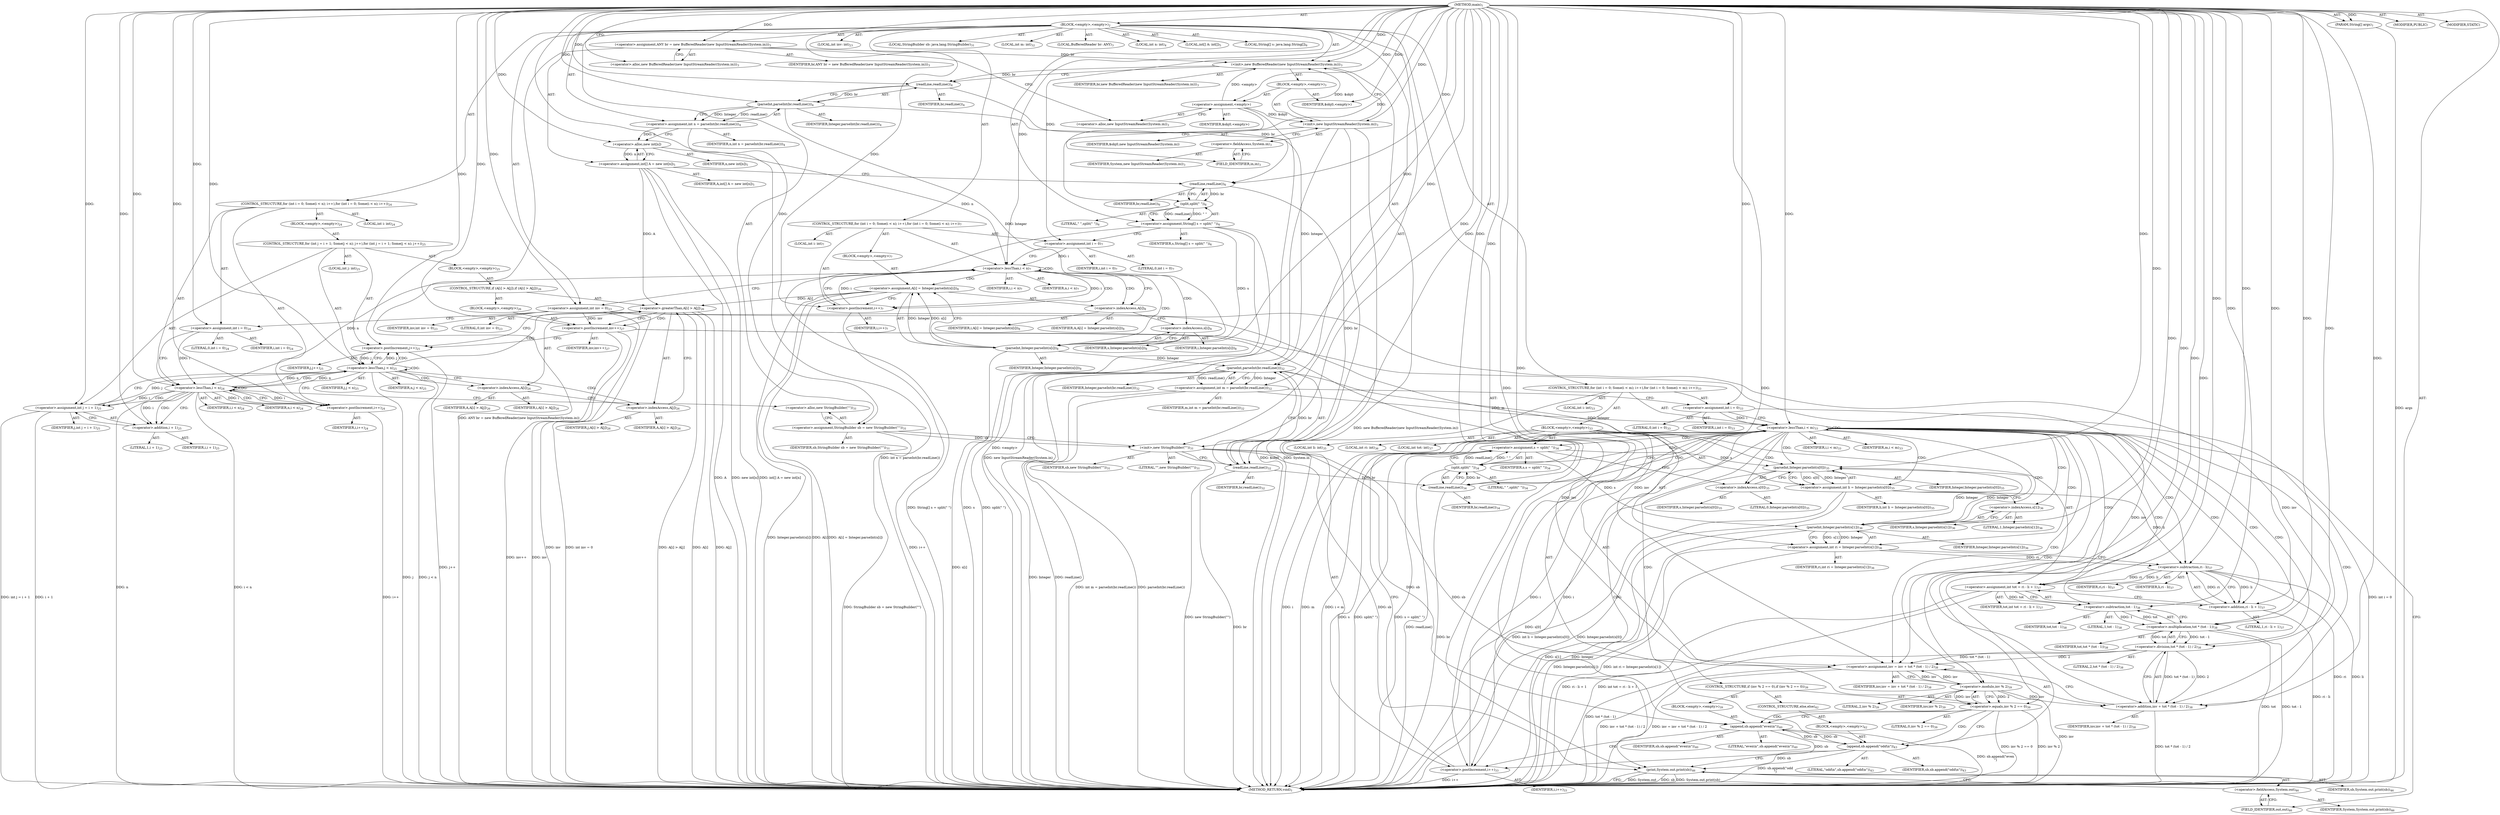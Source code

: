 digraph "main" {  
"21" [label = <(METHOD,main)<SUB>1</SUB>> ]
"22" [label = <(PARAM,String[] args)<SUB>1</SUB>> ]
"23" [label = <(BLOCK,&lt;empty&gt;,&lt;empty&gt;)<SUB>2</SUB>> ]
"4" [label = <(LOCAL,BufferedReader br: ANY)<SUB>3</SUB>> ]
"24" [label = <(&lt;operator&gt;.assignment,ANY br = new BufferedReader(new InputStreamReader(System.in)))<SUB>3</SUB>> ]
"25" [label = <(IDENTIFIER,br,ANY br = new BufferedReader(new InputStreamReader(System.in)))<SUB>3</SUB>> ]
"26" [label = <(&lt;operator&gt;.alloc,new BufferedReader(new InputStreamReader(System.in)))<SUB>3</SUB>> ]
"27" [label = <(&lt;init&gt;,new BufferedReader(new InputStreamReader(System.in)))<SUB>3</SUB>> ]
"3" [label = <(IDENTIFIER,br,new BufferedReader(new InputStreamReader(System.in)))<SUB>3</SUB>> ]
"28" [label = <(BLOCK,&lt;empty&gt;,&lt;empty&gt;)<SUB>3</SUB>> ]
"29" [label = <(&lt;operator&gt;.assignment,&lt;empty&gt;)> ]
"30" [label = <(IDENTIFIER,$obj0,&lt;empty&gt;)> ]
"31" [label = <(&lt;operator&gt;.alloc,new InputStreamReader(System.in))<SUB>3</SUB>> ]
"32" [label = <(&lt;init&gt;,new InputStreamReader(System.in))<SUB>3</SUB>> ]
"33" [label = <(IDENTIFIER,$obj0,new InputStreamReader(System.in))> ]
"34" [label = <(&lt;operator&gt;.fieldAccess,System.in)<SUB>3</SUB>> ]
"35" [label = <(IDENTIFIER,System,new InputStreamReader(System.in))<SUB>3</SUB>> ]
"36" [label = <(FIELD_IDENTIFIER,in,in)<SUB>3</SUB>> ]
"37" [label = <(IDENTIFIER,$obj0,&lt;empty&gt;)> ]
"38" [label = <(LOCAL,int n: int)<SUB>4</SUB>> ]
"39" [label = <(&lt;operator&gt;.assignment,int n = parseInt(br.readLine()))<SUB>4</SUB>> ]
"40" [label = <(IDENTIFIER,n,int n = parseInt(br.readLine()))<SUB>4</SUB>> ]
"41" [label = <(parseInt,parseInt(br.readLine()))<SUB>4</SUB>> ]
"42" [label = <(IDENTIFIER,Integer,parseInt(br.readLine()))<SUB>4</SUB>> ]
"43" [label = <(readLine,readLine())<SUB>4</SUB>> ]
"44" [label = <(IDENTIFIER,br,readLine())<SUB>4</SUB>> ]
"45" [label = <(LOCAL,int[] A: int[])<SUB>5</SUB>> ]
"46" [label = <(&lt;operator&gt;.assignment,int[] A = new int[n])<SUB>5</SUB>> ]
"47" [label = <(IDENTIFIER,A,int[] A = new int[n])<SUB>5</SUB>> ]
"48" [label = <(&lt;operator&gt;.alloc,new int[n])> ]
"49" [label = <(IDENTIFIER,n,new int[n])<SUB>5</SUB>> ]
"50" [label = <(LOCAL,String[] s: java.lang.String[])<SUB>6</SUB>> ]
"51" [label = <(&lt;operator&gt;.assignment,String[] s = split(&quot; &quot;))<SUB>6</SUB>> ]
"52" [label = <(IDENTIFIER,s,String[] s = split(&quot; &quot;))<SUB>6</SUB>> ]
"53" [label = <(split,split(&quot; &quot;))<SUB>6</SUB>> ]
"54" [label = <(readLine,readLine())<SUB>6</SUB>> ]
"55" [label = <(IDENTIFIER,br,readLine())<SUB>6</SUB>> ]
"56" [label = <(LITERAL,&quot; &quot;,split(&quot; &quot;))<SUB>6</SUB>> ]
"57" [label = <(CONTROL_STRUCTURE,for (int i = 0; Some(i &lt; n); i++),for (int i = 0; Some(i &lt; n); i++))<SUB>7</SUB>> ]
"58" [label = <(LOCAL,int i: int)<SUB>7</SUB>> ]
"59" [label = <(&lt;operator&gt;.assignment,int i = 0)<SUB>7</SUB>> ]
"60" [label = <(IDENTIFIER,i,int i = 0)<SUB>7</SUB>> ]
"61" [label = <(LITERAL,0,int i = 0)<SUB>7</SUB>> ]
"62" [label = <(&lt;operator&gt;.lessThan,i &lt; n)<SUB>7</SUB>> ]
"63" [label = <(IDENTIFIER,i,i &lt; n)<SUB>7</SUB>> ]
"64" [label = <(IDENTIFIER,n,i &lt; n)<SUB>7</SUB>> ]
"65" [label = <(&lt;operator&gt;.postIncrement,i++)<SUB>7</SUB>> ]
"66" [label = <(IDENTIFIER,i,i++)<SUB>7</SUB>> ]
"67" [label = <(BLOCK,&lt;empty&gt;,&lt;empty&gt;)<SUB>7</SUB>> ]
"68" [label = <(&lt;operator&gt;.assignment,A[i] = Integer.parseInt(s[i]))<SUB>8</SUB>> ]
"69" [label = <(&lt;operator&gt;.indexAccess,A[i])<SUB>8</SUB>> ]
"70" [label = <(IDENTIFIER,A,A[i] = Integer.parseInt(s[i]))<SUB>8</SUB>> ]
"71" [label = <(IDENTIFIER,i,A[i] = Integer.parseInt(s[i]))<SUB>8</SUB>> ]
"72" [label = <(parseInt,Integer.parseInt(s[i]))<SUB>8</SUB>> ]
"73" [label = <(IDENTIFIER,Integer,Integer.parseInt(s[i]))<SUB>8</SUB>> ]
"74" [label = <(&lt;operator&gt;.indexAccess,s[i])<SUB>8</SUB>> ]
"75" [label = <(IDENTIFIER,s,Integer.parseInt(s[i]))<SUB>8</SUB>> ]
"76" [label = <(IDENTIFIER,i,Integer.parseInt(s[i]))<SUB>8</SUB>> ]
"77" [label = <(LOCAL,int inv: int)<SUB>23</SUB>> ]
"78" [label = <(&lt;operator&gt;.assignment,int inv = 0)<SUB>23</SUB>> ]
"79" [label = <(IDENTIFIER,inv,int inv = 0)<SUB>23</SUB>> ]
"80" [label = <(LITERAL,0,int inv = 0)<SUB>23</SUB>> ]
"81" [label = <(CONTROL_STRUCTURE,for (int i = 0; Some(i &lt; n); i++),for (int i = 0; Some(i &lt; n); i++))<SUB>24</SUB>> ]
"82" [label = <(LOCAL,int i: int)<SUB>24</SUB>> ]
"83" [label = <(&lt;operator&gt;.assignment,int i = 0)<SUB>24</SUB>> ]
"84" [label = <(IDENTIFIER,i,int i = 0)<SUB>24</SUB>> ]
"85" [label = <(LITERAL,0,int i = 0)<SUB>24</SUB>> ]
"86" [label = <(&lt;operator&gt;.lessThan,i &lt; n)<SUB>24</SUB>> ]
"87" [label = <(IDENTIFIER,i,i &lt; n)<SUB>24</SUB>> ]
"88" [label = <(IDENTIFIER,n,i &lt; n)<SUB>24</SUB>> ]
"89" [label = <(&lt;operator&gt;.postIncrement,i++)<SUB>24</SUB>> ]
"90" [label = <(IDENTIFIER,i,i++)<SUB>24</SUB>> ]
"91" [label = <(BLOCK,&lt;empty&gt;,&lt;empty&gt;)<SUB>24</SUB>> ]
"92" [label = <(CONTROL_STRUCTURE,for (int j = i + 1; Some(j &lt; n); j++),for (int j = i + 1; Some(j &lt; n); j++))<SUB>25</SUB>> ]
"93" [label = <(LOCAL,int j: int)<SUB>25</SUB>> ]
"94" [label = <(&lt;operator&gt;.assignment,int j = i + 1)<SUB>25</SUB>> ]
"95" [label = <(IDENTIFIER,j,int j = i + 1)<SUB>25</SUB>> ]
"96" [label = <(&lt;operator&gt;.addition,i + 1)<SUB>25</SUB>> ]
"97" [label = <(IDENTIFIER,i,i + 1)<SUB>25</SUB>> ]
"98" [label = <(LITERAL,1,i + 1)<SUB>25</SUB>> ]
"99" [label = <(&lt;operator&gt;.lessThan,j &lt; n)<SUB>25</SUB>> ]
"100" [label = <(IDENTIFIER,j,j &lt; n)<SUB>25</SUB>> ]
"101" [label = <(IDENTIFIER,n,j &lt; n)<SUB>25</SUB>> ]
"102" [label = <(&lt;operator&gt;.postIncrement,j++)<SUB>25</SUB>> ]
"103" [label = <(IDENTIFIER,j,j++)<SUB>25</SUB>> ]
"104" [label = <(BLOCK,&lt;empty&gt;,&lt;empty&gt;)<SUB>25</SUB>> ]
"105" [label = <(CONTROL_STRUCTURE,if (A[i] &gt; A[j]),if (A[i] &gt; A[j]))<SUB>26</SUB>> ]
"106" [label = <(&lt;operator&gt;.greaterThan,A[i] &gt; A[j])<SUB>26</SUB>> ]
"107" [label = <(&lt;operator&gt;.indexAccess,A[i])<SUB>26</SUB>> ]
"108" [label = <(IDENTIFIER,A,A[i] &gt; A[j])<SUB>26</SUB>> ]
"109" [label = <(IDENTIFIER,i,A[i] &gt; A[j])<SUB>26</SUB>> ]
"110" [label = <(&lt;operator&gt;.indexAccess,A[j])<SUB>26</SUB>> ]
"111" [label = <(IDENTIFIER,A,A[i] &gt; A[j])<SUB>26</SUB>> ]
"112" [label = <(IDENTIFIER,j,A[i] &gt; A[j])<SUB>26</SUB>> ]
"113" [label = <(BLOCK,&lt;empty&gt;,&lt;empty&gt;)<SUB>26</SUB>> ]
"114" [label = <(&lt;operator&gt;.postIncrement,inv++)<SUB>27</SUB>> ]
"115" [label = <(IDENTIFIER,inv,inv++)<SUB>27</SUB>> ]
"6" [label = <(LOCAL,StringBuilder sb: java.lang.StringBuilder)<SUB>31</SUB>> ]
"116" [label = <(&lt;operator&gt;.assignment,StringBuilder sb = new StringBuilder(&quot;&quot;))<SUB>31</SUB>> ]
"117" [label = <(IDENTIFIER,sb,StringBuilder sb = new StringBuilder(&quot;&quot;))<SUB>31</SUB>> ]
"118" [label = <(&lt;operator&gt;.alloc,new StringBuilder(&quot;&quot;))<SUB>31</SUB>> ]
"119" [label = <(&lt;init&gt;,new StringBuilder(&quot;&quot;))<SUB>31</SUB>> ]
"5" [label = <(IDENTIFIER,sb,new StringBuilder(&quot;&quot;))<SUB>31</SUB>> ]
"120" [label = <(LITERAL,&quot;&quot;,new StringBuilder(&quot;&quot;))<SUB>31</SUB>> ]
"121" [label = <(LOCAL,int m: int)<SUB>32</SUB>> ]
"122" [label = <(&lt;operator&gt;.assignment,int m = parseInt(br.readLine()))<SUB>32</SUB>> ]
"123" [label = <(IDENTIFIER,m,int m = parseInt(br.readLine()))<SUB>32</SUB>> ]
"124" [label = <(parseInt,parseInt(br.readLine()))<SUB>32</SUB>> ]
"125" [label = <(IDENTIFIER,Integer,parseInt(br.readLine()))<SUB>32</SUB>> ]
"126" [label = <(readLine,readLine())<SUB>32</SUB>> ]
"127" [label = <(IDENTIFIER,br,readLine())<SUB>32</SUB>> ]
"128" [label = <(CONTROL_STRUCTURE,for (int i = 0; Some(i &lt; m); i++),for (int i = 0; Some(i &lt; m); i++))<SUB>33</SUB>> ]
"129" [label = <(LOCAL,int i: int)<SUB>33</SUB>> ]
"130" [label = <(&lt;operator&gt;.assignment,int i = 0)<SUB>33</SUB>> ]
"131" [label = <(IDENTIFIER,i,int i = 0)<SUB>33</SUB>> ]
"132" [label = <(LITERAL,0,int i = 0)<SUB>33</SUB>> ]
"133" [label = <(&lt;operator&gt;.lessThan,i &lt; m)<SUB>33</SUB>> ]
"134" [label = <(IDENTIFIER,i,i &lt; m)<SUB>33</SUB>> ]
"135" [label = <(IDENTIFIER,m,i &lt; m)<SUB>33</SUB>> ]
"136" [label = <(&lt;operator&gt;.postIncrement,i++)<SUB>33</SUB>> ]
"137" [label = <(IDENTIFIER,i,i++)<SUB>33</SUB>> ]
"138" [label = <(BLOCK,&lt;empty&gt;,&lt;empty&gt;)<SUB>33</SUB>> ]
"139" [label = <(&lt;operator&gt;.assignment,s = split(&quot; &quot;))<SUB>34</SUB>> ]
"140" [label = <(IDENTIFIER,s,s = split(&quot; &quot;))<SUB>34</SUB>> ]
"141" [label = <(split,split(&quot; &quot;))<SUB>34</SUB>> ]
"142" [label = <(readLine,readLine())<SUB>34</SUB>> ]
"143" [label = <(IDENTIFIER,br,readLine())<SUB>34</SUB>> ]
"144" [label = <(LITERAL,&quot; &quot;,split(&quot; &quot;))<SUB>34</SUB>> ]
"145" [label = <(LOCAL,int li: int)<SUB>35</SUB>> ]
"146" [label = <(&lt;operator&gt;.assignment,int li = Integer.parseInt(s[0]))<SUB>35</SUB>> ]
"147" [label = <(IDENTIFIER,li,int li = Integer.parseInt(s[0]))<SUB>35</SUB>> ]
"148" [label = <(parseInt,Integer.parseInt(s[0]))<SUB>35</SUB>> ]
"149" [label = <(IDENTIFIER,Integer,Integer.parseInt(s[0]))<SUB>35</SUB>> ]
"150" [label = <(&lt;operator&gt;.indexAccess,s[0])<SUB>35</SUB>> ]
"151" [label = <(IDENTIFIER,s,Integer.parseInt(s[0]))<SUB>35</SUB>> ]
"152" [label = <(LITERAL,0,Integer.parseInt(s[0]))<SUB>35</SUB>> ]
"153" [label = <(LOCAL,int ri: int)<SUB>36</SUB>> ]
"154" [label = <(&lt;operator&gt;.assignment,int ri = Integer.parseInt(s[1]))<SUB>36</SUB>> ]
"155" [label = <(IDENTIFIER,ri,int ri = Integer.parseInt(s[1]))<SUB>36</SUB>> ]
"156" [label = <(parseInt,Integer.parseInt(s[1]))<SUB>36</SUB>> ]
"157" [label = <(IDENTIFIER,Integer,Integer.parseInt(s[1]))<SUB>36</SUB>> ]
"158" [label = <(&lt;operator&gt;.indexAccess,s[1])<SUB>36</SUB>> ]
"159" [label = <(IDENTIFIER,s,Integer.parseInt(s[1]))<SUB>36</SUB>> ]
"160" [label = <(LITERAL,1,Integer.parseInt(s[1]))<SUB>36</SUB>> ]
"161" [label = <(LOCAL,int tot: int)<SUB>37</SUB>> ]
"162" [label = <(&lt;operator&gt;.assignment,int tot = ri - li + 1)<SUB>37</SUB>> ]
"163" [label = <(IDENTIFIER,tot,int tot = ri - li + 1)<SUB>37</SUB>> ]
"164" [label = <(&lt;operator&gt;.addition,ri - li + 1)<SUB>37</SUB>> ]
"165" [label = <(&lt;operator&gt;.subtraction,ri - li)<SUB>37</SUB>> ]
"166" [label = <(IDENTIFIER,ri,ri - li)<SUB>37</SUB>> ]
"167" [label = <(IDENTIFIER,li,ri - li)<SUB>37</SUB>> ]
"168" [label = <(LITERAL,1,ri - li + 1)<SUB>37</SUB>> ]
"169" [label = <(&lt;operator&gt;.assignment,inv = inv + tot * (tot - 1) / 2)<SUB>38</SUB>> ]
"170" [label = <(IDENTIFIER,inv,inv = inv + tot * (tot - 1) / 2)<SUB>38</SUB>> ]
"171" [label = <(&lt;operator&gt;.addition,inv + tot * (tot - 1) / 2)<SUB>38</SUB>> ]
"172" [label = <(IDENTIFIER,inv,inv + tot * (tot - 1) / 2)<SUB>38</SUB>> ]
"173" [label = <(&lt;operator&gt;.division,tot * (tot - 1) / 2)<SUB>38</SUB>> ]
"174" [label = <(&lt;operator&gt;.multiplication,tot * (tot - 1))<SUB>38</SUB>> ]
"175" [label = <(IDENTIFIER,tot,tot * (tot - 1))<SUB>38</SUB>> ]
"176" [label = <(&lt;operator&gt;.subtraction,tot - 1)<SUB>38</SUB>> ]
"177" [label = <(IDENTIFIER,tot,tot - 1)<SUB>38</SUB>> ]
"178" [label = <(LITERAL,1,tot - 1)<SUB>38</SUB>> ]
"179" [label = <(LITERAL,2,tot * (tot - 1) / 2)<SUB>38</SUB>> ]
"180" [label = <(CONTROL_STRUCTURE,if (inv % 2 == 0),if (inv % 2 == 0))<SUB>39</SUB>> ]
"181" [label = <(&lt;operator&gt;.equals,inv % 2 == 0)<SUB>39</SUB>> ]
"182" [label = <(&lt;operator&gt;.modulo,inv % 2)<SUB>39</SUB>> ]
"183" [label = <(IDENTIFIER,inv,inv % 2)<SUB>39</SUB>> ]
"184" [label = <(LITERAL,2,inv % 2)<SUB>39</SUB>> ]
"185" [label = <(LITERAL,0,inv % 2 == 0)<SUB>39</SUB>> ]
"186" [label = <(BLOCK,&lt;empty&gt;,&lt;empty&gt;)<SUB>39</SUB>> ]
"187" [label = <(append,sb.append(&quot;even\n&quot;))<SUB>40</SUB>> ]
"188" [label = <(IDENTIFIER,sb,sb.append(&quot;even\n&quot;))<SUB>40</SUB>> ]
"189" [label = <(LITERAL,&quot;even\n&quot;,sb.append(&quot;even\n&quot;))<SUB>40</SUB>> ]
"190" [label = <(CONTROL_STRUCTURE,else,else)<SUB>42</SUB>> ]
"191" [label = <(BLOCK,&lt;empty&gt;,&lt;empty&gt;)<SUB>42</SUB>> ]
"192" [label = <(append,sb.append(&quot;odd\n&quot;))<SUB>43</SUB>> ]
"193" [label = <(IDENTIFIER,sb,sb.append(&quot;odd\n&quot;))<SUB>43</SUB>> ]
"194" [label = <(LITERAL,&quot;odd\n&quot;,sb.append(&quot;odd\n&quot;))<SUB>43</SUB>> ]
"195" [label = <(print,System.out.print(sb))<SUB>46</SUB>> ]
"196" [label = <(&lt;operator&gt;.fieldAccess,System.out)<SUB>46</SUB>> ]
"197" [label = <(IDENTIFIER,System,System.out.print(sb))<SUB>46</SUB>> ]
"198" [label = <(FIELD_IDENTIFIER,out,out)<SUB>46</SUB>> ]
"199" [label = <(IDENTIFIER,sb,System.out.print(sb))<SUB>46</SUB>> ]
"200" [label = <(MODIFIER,PUBLIC)> ]
"201" [label = <(MODIFIER,STATIC)> ]
"202" [label = <(METHOD_RETURN,void)<SUB>1</SUB>> ]
  "21" -> "22"  [ label = "AST: "] 
  "21" -> "23"  [ label = "AST: "] 
  "21" -> "200"  [ label = "AST: "] 
  "21" -> "201"  [ label = "AST: "] 
  "21" -> "202"  [ label = "AST: "] 
  "23" -> "4"  [ label = "AST: "] 
  "23" -> "24"  [ label = "AST: "] 
  "23" -> "27"  [ label = "AST: "] 
  "23" -> "38"  [ label = "AST: "] 
  "23" -> "39"  [ label = "AST: "] 
  "23" -> "45"  [ label = "AST: "] 
  "23" -> "46"  [ label = "AST: "] 
  "23" -> "50"  [ label = "AST: "] 
  "23" -> "51"  [ label = "AST: "] 
  "23" -> "57"  [ label = "AST: "] 
  "23" -> "77"  [ label = "AST: "] 
  "23" -> "78"  [ label = "AST: "] 
  "23" -> "81"  [ label = "AST: "] 
  "23" -> "6"  [ label = "AST: "] 
  "23" -> "116"  [ label = "AST: "] 
  "23" -> "119"  [ label = "AST: "] 
  "23" -> "121"  [ label = "AST: "] 
  "23" -> "122"  [ label = "AST: "] 
  "23" -> "128"  [ label = "AST: "] 
  "23" -> "195"  [ label = "AST: "] 
  "24" -> "25"  [ label = "AST: "] 
  "24" -> "26"  [ label = "AST: "] 
  "27" -> "3"  [ label = "AST: "] 
  "27" -> "28"  [ label = "AST: "] 
  "28" -> "29"  [ label = "AST: "] 
  "28" -> "32"  [ label = "AST: "] 
  "28" -> "37"  [ label = "AST: "] 
  "29" -> "30"  [ label = "AST: "] 
  "29" -> "31"  [ label = "AST: "] 
  "32" -> "33"  [ label = "AST: "] 
  "32" -> "34"  [ label = "AST: "] 
  "34" -> "35"  [ label = "AST: "] 
  "34" -> "36"  [ label = "AST: "] 
  "39" -> "40"  [ label = "AST: "] 
  "39" -> "41"  [ label = "AST: "] 
  "41" -> "42"  [ label = "AST: "] 
  "41" -> "43"  [ label = "AST: "] 
  "43" -> "44"  [ label = "AST: "] 
  "46" -> "47"  [ label = "AST: "] 
  "46" -> "48"  [ label = "AST: "] 
  "48" -> "49"  [ label = "AST: "] 
  "51" -> "52"  [ label = "AST: "] 
  "51" -> "53"  [ label = "AST: "] 
  "53" -> "54"  [ label = "AST: "] 
  "53" -> "56"  [ label = "AST: "] 
  "54" -> "55"  [ label = "AST: "] 
  "57" -> "58"  [ label = "AST: "] 
  "57" -> "59"  [ label = "AST: "] 
  "57" -> "62"  [ label = "AST: "] 
  "57" -> "65"  [ label = "AST: "] 
  "57" -> "67"  [ label = "AST: "] 
  "59" -> "60"  [ label = "AST: "] 
  "59" -> "61"  [ label = "AST: "] 
  "62" -> "63"  [ label = "AST: "] 
  "62" -> "64"  [ label = "AST: "] 
  "65" -> "66"  [ label = "AST: "] 
  "67" -> "68"  [ label = "AST: "] 
  "68" -> "69"  [ label = "AST: "] 
  "68" -> "72"  [ label = "AST: "] 
  "69" -> "70"  [ label = "AST: "] 
  "69" -> "71"  [ label = "AST: "] 
  "72" -> "73"  [ label = "AST: "] 
  "72" -> "74"  [ label = "AST: "] 
  "74" -> "75"  [ label = "AST: "] 
  "74" -> "76"  [ label = "AST: "] 
  "78" -> "79"  [ label = "AST: "] 
  "78" -> "80"  [ label = "AST: "] 
  "81" -> "82"  [ label = "AST: "] 
  "81" -> "83"  [ label = "AST: "] 
  "81" -> "86"  [ label = "AST: "] 
  "81" -> "89"  [ label = "AST: "] 
  "81" -> "91"  [ label = "AST: "] 
  "83" -> "84"  [ label = "AST: "] 
  "83" -> "85"  [ label = "AST: "] 
  "86" -> "87"  [ label = "AST: "] 
  "86" -> "88"  [ label = "AST: "] 
  "89" -> "90"  [ label = "AST: "] 
  "91" -> "92"  [ label = "AST: "] 
  "92" -> "93"  [ label = "AST: "] 
  "92" -> "94"  [ label = "AST: "] 
  "92" -> "99"  [ label = "AST: "] 
  "92" -> "102"  [ label = "AST: "] 
  "92" -> "104"  [ label = "AST: "] 
  "94" -> "95"  [ label = "AST: "] 
  "94" -> "96"  [ label = "AST: "] 
  "96" -> "97"  [ label = "AST: "] 
  "96" -> "98"  [ label = "AST: "] 
  "99" -> "100"  [ label = "AST: "] 
  "99" -> "101"  [ label = "AST: "] 
  "102" -> "103"  [ label = "AST: "] 
  "104" -> "105"  [ label = "AST: "] 
  "105" -> "106"  [ label = "AST: "] 
  "105" -> "113"  [ label = "AST: "] 
  "106" -> "107"  [ label = "AST: "] 
  "106" -> "110"  [ label = "AST: "] 
  "107" -> "108"  [ label = "AST: "] 
  "107" -> "109"  [ label = "AST: "] 
  "110" -> "111"  [ label = "AST: "] 
  "110" -> "112"  [ label = "AST: "] 
  "113" -> "114"  [ label = "AST: "] 
  "114" -> "115"  [ label = "AST: "] 
  "116" -> "117"  [ label = "AST: "] 
  "116" -> "118"  [ label = "AST: "] 
  "119" -> "5"  [ label = "AST: "] 
  "119" -> "120"  [ label = "AST: "] 
  "122" -> "123"  [ label = "AST: "] 
  "122" -> "124"  [ label = "AST: "] 
  "124" -> "125"  [ label = "AST: "] 
  "124" -> "126"  [ label = "AST: "] 
  "126" -> "127"  [ label = "AST: "] 
  "128" -> "129"  [ label = "AST: "] 
  "128" -> "130"  [ label = "AST: "] 
  "128" -> "133"  [ label = "AST: "] 
  "128" -> "136"  [ label = "AST: "] 
  "128" -> "138"  [ label = "AST: "] 
  "130" -> "131"  [ label = "AST: "] 
  "130" -> "132"  [ label = "AST: "] 
  "133" -> "134"  [ label = "AST: "] 
  "133" -> "135"  [ label = "AST: "] 
  "136" -> "137"  [ label = "AST: "] 
  "138" -> "139"  [ label = "AST: "] 
  "138" -> "145"  [ label = "AST: "] 
  "138" -> "146"  [ label = "AST: "] 
  "138" -> "153"  [ label = "AST: "] 
  "138" -> "154"  [ label = "AST: "] 
  "138" -> "161"  [ label = "AST: "] 
  "138" -> "162"  [ label = "AST: "] 
  "138" -> "169"  [ label = "AST: "] 
  "138" -> "180"  [ label = "AST: "] 
  "139" -> "140"  [ label = "AST: "] 
  "139" -> "141"  [ label = "AST: "] 
  "141" -> "142"  [ label = "AST: "] 
  "141" -> "144"  [ label = "AST: "] 
  "142" -> "143"  [ label = "AST: "] 
  "146" -> "147"  [ label = "AST: "] 
  "146" -> "148"  [ label = "AST: "] 
  "148" -> "149"  [ label = "AST: "] 
  "148" -> "150"  [ label = "AST: "] 
  "150" -> "151"  [ label = "AST: "] 
  "150" -> "152"  [ label = "AST: "] 
  "154" -> "155"  [ label = "AST: "] 
  "154" -> "156"  [ label = "AST: "] 
  "156" -> "157"  [ label = "AST: "] 
  "156" -> "158"  [ label = "AST: "] 
  "158" -> "159"  [ label = "AST: "] 
  "158" -> "160"  [ label = "AST: "] 
  "162" -> "163"  [ label = "AST: "] 
  "162" -> "164"  [ label = "AST: "] 
  "164" -> "165"  [ label = "AST: "] 
  "164" -> "168"  [ label = "AST: "] 
  "165" -> "166"  [ label = "AST: "] 
  "165" -> "167"  [ label = "AST: "] 
  "169" -> "170"  [ label = "AST: "] 
  "169" -> "171"  [ label = "AST: "] 
  "171" -> "172"  [ label = "AST: "] 
  "171" -> "173"  [ label = "AST: "] 
  "173" -> "174"  [ label = "AST: "] 
  "173" -> "179"  [ label = "AST: "] 
  "174" -> "175"  [ label = "AST: "] 
  "174" -> "176"  [ label = "AST: "] 
  "176" -> "177"  [ label = "AST: "] 
  "176" -> "178"  [ label = "AST: "] 
  "180" -> "181"  [ label = "AST: "] 
  "180" -> "186"  [ label = "AST: "] 
  "180" -> "190"  [ label = "AST: "] 
  "181" -> "182"  [ label = "AST: "] 
  "181" -> "185"  [ label = "AST: "] 
  "182" -> "183"  [ label = "AST: "] 
  "182" -> "184"  [ label = "AST: "] 
  "186" -> "187"  [ label = "AST: "] 
  "187" -> "188"  [ label = "AST: "] 
  "187" -> "189"  [ label = "AST: "] 
  "190" -> "191"  [ label = "AST: "] 
  "191" -> "192"  [ label = "AST: "] 
  "192" -> "193"  [ label = "AST: "] 
  "192" -> "194"  [ label = "AST: "] 
  "195" -> "196"  [ label = "AST: "] 
  "195" -> "199"  [ label = "AST: "] 
  "196" -> "197"  [ label = "AST: "] 
  "196" -> "198"  [ label = "AST: "] 
  "24" -> "31"  [ label = "CFG: "] 
  "27" -> "43"  [ label = "CFG: "] 
  "39" -> "48"  [ label = "CFG: "] 
  "46" -> "54"  [ label = "CFG: "] 
  "51" -> "59"  [ label = "CFG: "] 
  "78" -> "83"  [ label = "CFG: "] 
  "116" -> "119"  [ label = "CFG: "] 
  "119" -> "126"  [ label = "CFG: "] 
  "122" -> "130"  [ label = "CFG: "] 
  "195" -> "202"  [ label = "CFG: "] 
  "26" -> "24"  [ label = "CFG: "] 
  "41" -> "39"  [ label = "CFG: "] 
  "48" -> "46"  [ label = "CFG: "] 
  "53" -> "51"  [ label = "CFG: "] 
  "59" -> "62"  [ label = "CFG: "] 
  "62" -> "69"  [ label = "CFG: "] 
  "62" -> "78"  [ label = "CFG: "] 
  "65" -> "62"  [ label = "CFG: "] 
  "83" -> "86"  [ label = "CFG: "] 
  "86" -> "96"  [ label = "CFG: "] 
  "86" -> "118"  [ label = "CFG: "] 
  "89" -> "86"  [ label = "CFG: "] 
  "118" -> "116"  [ label = "CFG: "] 
  "124" -> "122"  [ label = "CFG: "] 
  "130" -> "133"  [ label = "CFG: "] 
  "133" -> "142"  [ label = "CFG: "] 
  "133" -> "198"  [ label = "CFG: "] 
  "136" -> "133"  [ label = "CFG: "] 
  "196" -> "195"  [ label = "CFG: "] 
  "29" -> "36"  [ label = "CFG: "] 
  "32" -> "27"  [ label = "CFG: "] 
  "43" -> "41"  [ label = "CFG: "] 
  "54" -> "53"  [ label = "CFG: "] 
  "68" -> "65"  [ label = "CFG: "] 
  "126" -> "124"  [ label = "CFG: "] 
  "139" -> "150"  [ label = "CFG: "] 
  "146" -> "158"  [ label = "CFG: "] 
  "154" -> "165"  [ label = "CFG: "] 
  "162" -> "176"  [ label = "CFG: "] 
  "169" -> "182"  [ label = "CFG: "] 
  "198" -> "196"  [ label = "CFG: "] 
  "31" -> "29"  [ label = "CFG: "] 
  "34" -> "32"  [ label = "CFG: "] 
  "69" -> "74"  [ label = "CFG: "] 
  "72" -> "68"  [ label = "CFG: "] 
  "94" -> "99"  [ label = "CFG: "] 
  "99" -> "107"  [ label = "CFG: "] 
  "99" -> "89"  [ label = "CFG: "] 
  "102" -> "99"  [ label = "CFG: "] 
  "141" -> "139"  [ label = "CFG: "] 
  "148" -> "146"  [ label = "CFG: "] 
  "156" -> "154"  [ label = "CFG: "] 
  "164" -> "162"  [ label = "CFG: "] 
  "171" -> "169"  [ label = "CFG: "] 
  "181" -> "187"  [ label = "CFG: "] 
  "181" -> "192"  [ label = "CFG: "] 
  "36" -> "34"  [ label = "CFG: "] 
  "74" -> "72"  [ label = "CFG: "] 
  "96" -> "94"  [ label = "CFG: "] 
  "142" -> "141"  [ label = "CFG: "] 
  "150" -> "148"  [ label = "CFG: "] 
  "158" -> "156"  [ label = "CFG: "] 
  "165" -> "164"  [ label = "CFG: "] 
  "173" -> "171"  [ label = "CFG: "] 
  "182" -> "181"  [ label = "CFG: "] 
  "187" -> "136"  [ label = "CFG: "] 
  "106" -> "114"  [ label = "CFG: "] 
  "106" -> "102"  [ label = "CFG: "] 
  "174" -> "173"  [ label = "CFG: "] 
  "192" -> "136"  [ label = "CFG: "] 
  "107" -> "110"  [ label = "CFG: "] 
  "110" -> "106"  [ label = "CFG: "] 
  "114" -> "102"  [ label = "CFG: "] 
  "176" -> "174"  [ label = "CFG: "] 
  "21" -> "26"  [ label = "CFG: "] 
  "22" -> "202"  [ label = "DDG: args"] 
  "24" -> "202"  [ label = "DDG: ANY br = new BufferedReader(new InputStreamReader(System.in))"] 
  "29" -> "202"  [ label = "DDG: &lt;empty&gt;"] 
  "32" -> "202"  [ label = "DDG: $obj0"] 
  "32" -> "202"  [ label = "DDG: System.in"] 
  "32" -> "202"  [ label = "DDG: new InputStreamReader(System.in)"] 
  "27" -> "202"  [ label = "DDG: new BufferedReader(new InputStreamReader(System.in))"] 
  "39" -> "202"  [ label = "DDG: int n = parseInt(br.readLine())"] 
  "46" -> "202"  [ label = "DDG: A"] 
  "46" -> "202"  [ label = "DDG: new int[n]"] 
  "46" -> "202"  [ label = "DDG: int[] A = new int[n]"] 
  "51" -> "202"  [ label = "DDG: s"] 
  "51" -> "202"  [ label = "DDG: split(&quot; &quot;)"] 
  "51" -> "202"  [ label = "DDG: String[] s = split(&quot; &quot;)"] 
  "78" -> "202"  [ label = "DDG: inv"] 
  "78" -> "202"  [ label = "DDG: int inv = 0"] 
  "86" -> "202"  [ label = "DDG: n"] 
  "86" -> "202"  [ label = "DDG: i &lt; n"] 
  "116" -> "202"  [ label = "DDG: StringBuilder sb = new StringBuilder(&quot;&quot;)"] 
  "119" -> "202"  [ label = "DDG: new StringBuilder(&quot;&quot;)"] 
  "124" -> "202"  [ label = "DDG: Integer"] 
  "126" -> "202"  [ label = "DDG: br"] 
  "124" -> "202"  [ label = "DDG: readLine()"] 
  "122" -> "202"  [ label = "DDG: parseInt(br.readLine())"] 
  "122" -> "202"  [ label = "DDG: int m = parseInt(br.readLine())"] 
  "130" -> "202"  [ label = "DDG: int i = 0"] 
  "133" -> "202"  [ label = "DDG: i"] 
  "133" -> "202"  [ label = "DDG: m"] 
  "133" -> "202"  [ label = "DDG: i &lt; m"] 
  "195" -> "202"  [ label = "DDG: System.out"] 
  "195" -> "202"  [ label = "DDG: sb"] 
  "195" -> "202"  [ label = "DDG: System.out.print(sb)"] 
  "139" -> "202"  [ label = "DDG: s"] 
  "142" -> "202"  [ label = "DDG: br"] 
  "141" -> "202"  [ label = "DDG: readLine()"] 
  "139" -> "202"  [ label = "DDG: split(&quot; &quot;)"] 
  "139" -> "202"  [ label = "DDG: s = split(&quot; &quot;)"] 
  "148" -> "202"  [ label = "DDG: s[0]"] 
  "146" -> "202"  [ label = "DDG: Integer.parseInt(s[0])"] 
  "146" -> "202"  [ label = "DDG: int li = Integer.parseInt(s[0])"] 
  "156" -> "202"  [ label = "DDG: Integer"] 
  "156" -> "202"  [ label = "DDG: s[1]"] 
  "154" -> "202"  [ label = "DDG: Integer.parseInt(s[1])"] 
  "154" -> "202"  [ label = "DDG: int ri = Integer.parseInt(s[1])"] 
  "165" -> "202"  [ label = "DDG: ri"] 
  "165" -> "202"  [ label = "DDG: li"] 
  "164" -> "202"  [ label = "DDG: ri - li"] 
  "162" -> "202"  [ label = "DDG: ri - li + 1"] 
  "162" -> "202"  [ label = "DDG: int tot = ri - li + 1"] 
  "174" -> "202"  [ label = "DDG: tot"] 
  "174" -> "202"  [ label = "DDG: tot - 1"] 
  "173" -> "202"  [ label = "DDG: tot * (tot - 1)"] 
  "171" -> "202"  [ label = "DDG: tot * (tot - 1) / 2"] 
  "169" -> "202"  [ label = "DDG: inv + tot * (tot - 1) / 2"] 
  "169" -> "202"  [ label = "DDG: inv = inv + tot * (tot - 1) / 2"] 
  "182" -> "202"  [ label = "DDG: inv"] 
  "181" -> "202"  [ label = "DDG: inv % 2"] 
  "181" -> "202"  [ label = "DDG: inv % 2 == 0"] 
  "192" -> "202"  [ label = "DDG: sb.append(&quot;odd\n&quot;)"] 
  "187" -> "202"  [ label = "DDG: sb.append(&quot;even\n&quot;)"] 
  "136" -> "202"  [ label = "DDG: i++"] 
  "94" -> "202"  [ label = "DDG: i + 1"] 
  "94" -> "202"  [ label = "DDG: int j = i + 1"] 
  "99" -> "202"  [ label = "DDG: j"] 
  "99" -> "202"  [ label = "DDG: j &lt; n"] 
  "89" -> "202"  [ label = "DDG: i++"] 
  "106" -> "202"  [ label = "DDG: A[i]"] 
  "106" -> "202"  [ label = "DDG: A[j]"] 
  "106" -> "202"  [ label = "DDG: A[i] &gt; A[j]"] 
  "114" -> "202"  [ label = "DDG: inv"] 
  "114" -> "202"  [ label = "DDG: inv++"] 
  "102" -> "202"  [ label = "DDG: j++"] 
  "68" -> "202"  [ label = "DDG: A[i]"] 
  "72" -> "202"  [ label = "DDG: s[i]"] 
  "68" -> "202"  [ label = "DDG: Integer.parseInt(s[i])"] 
  "68" -> "202"  [ label = "DDG: A[i] = Integer.parseInt(s[i])"] 
  "65" -> "202"  [ label = "DDG: i++"] 
  "21" -> "22"  [ label = "DDG: "] 
  "21" -> "24"  [ label = "DDG: "] 
  "41" -> "39"  [ label = "DDG: Integer"] 
  "41" -> "39"  [ label = "DDG: readLine()"] 
  "48" -> "46"  [ label = "DDG: n"] 
  "53" -> "51"  [ label = "DDG: readLine()"] 
  "53" -> "51"  [ label = "DDG: &quot; &quot;"] 
  "21" -> "78"  [ label = "DDG: "] 
  "21" -> "116"  [ label = "DDG: "] 
  "124" -> "122"  [ label = "DDG: Integer"] 
  "124" -> "122"  [ label = "DDG: readLine()"] 
  "24" -> "27"  [ label = "DDG: br"] 
  "21" -> "27"  [ label = "DDG: "] 
  "29" -> "27"  [ label = "DDG: &lt;empty&gt;"] 
  "32" -> "27"  [ label = "DDG: $obj0"] 
  "21" -> "59"  [ label = "DDG: "] 
  "21" -> "83"  [ label = "DDG: "] 
  "116" -> "119"  [ label = "DDG: sb"] 
  "21" -> "119"  [ label = "DDG: "] 
  "21" -> "130"  [ label = "DDG: "] 
  "119" -> "195"  [ label = "DDG: sb"] 
  "192" -> "195"  [ label = "DDG: sb"] 
  "187" -> "195"  [ label = "DDG: sb"] 
  "21" -> "195"  [ label = "DDG: "] 
  "21" -> "29"  [ label = "DDG: "] 
  "21" -> "37"  [ label = "DDG: "] 
  "21" -> "41"  [ label = "DDG: "] 
  "43" -> "41"  [ label = "DDG: br"] 
  "39" -> "48"  [ label = "DDG: n"] 
  "21" -> "48"  [ label = "DDG: "] 
  "54" -> "53"  [ label = "DDG: br"] 
  "21" -> "53"  [ label = "DDG: "] 
  "59" -> "62"  [ label = "DDG: i"] 
  "65" -> "62"  [ label = "DDG: i"] 
  "21" -> "62"  [ label = "DDG: "] 
  "48" -> "62"  [ label = "DDG: n"] 
  "62" -> "65"  [ label = "DDG: i"] 
  "21" -> "65"  [ label = "DDG: "] 
  "72" -> "68"  [ label = "DDG: Integer"] 
  "72" -> "68"  [ label = "DDG: s[i]"] 
  "83" -> "86"  [ label = "DDG: i"] 
  "89" -> "86"  [ label = "DDG: i"] 
  "21" -> "86"  [ label = "DDG: "] 
  "62" -> "86"  [ label = "DDG: n"] 
  "99" -> "86"  [ label = "DDG: n"] 
  "21" -> "89"  [ label = "DDG: "] 
  "86" -> "89"  [ label = "DDG: i"] 
  "41" -> "124"  [ label = "DDG: Integer"] 
  "72" -> "124"  [ label = "DDG: Integer"] 
  "21" -> "124"  [ label = "DDG: "] 
  "126" -> "124"  [ label = "DDG: br"] 
  "130" -> "133"  [ label = "DDG: i"] 
  "136" -> "133"  [ label = "DDG: i"] 
  "21" -> "133"  [ label = "DDG: "] 
  "122" -> "133"  [ label = "DDG: m"] 
  "133" -> "136"  [ label = "DDG: i"] 
  "21" -> "136"  [ label = "DDG: "] 
  "141" -> "139"  [ label = "DDG: readLine()"] 
  "141" -> "139"  [ label = "DDG: &quot; &quot;"] 
  "148" -> "146"  [ label = "DDG: Integer"] 
  "148" -> "146"  [ label = "DDG: s[0]"] 
  "156" -> "154"  [ label = "DDG: Integer"] 
  "156" -> "154"  [ label = "DDG: s[1]"] 
  "165" -> "162"  [ label = "DDG: ri"] 
  "165" -> "162"  [ label = "DDG: li"] 
  "21" -> "162"  [ label = "DDG: "] 
  "78" -> "169"  [ label = "DDG: inv"] 
  "182" -> "169"  [ label = "DDG: inv"] 
  "114" -> "169"  [ label = "DDG: inv"] 
  "21" -> "169"  [ label = "DDG: "] 
  "173" -> "169"  [ label = "DDG: tot * (tot - 1)"] 
  "173" -> "169"  [ label = "DDG: 2"] 
  "29" -> "32"  [ label = "DDG: $obj0"] 
  "21" -> "32"  [ label = "DDG: "] 
  "27" -> "43"  [ label = "DDG: br"] 
  "21" -> "43"  [ label = "DDG: "] 
  "43" -> "54"  [ label = "DDG: br"] 
  "21" -> "54"  [ label = "DDG: "] 
  "86" -> "94"  [ label = "DDG: i"] 
  "21" -> "94"  [ label = "DDG: "] 
  "54" -> "126"  [ label = "DDG: br"] 
  "21" -> "126"  [ label = "DDG: "] 
  "41" -> "72"  [ label = "DDG: Integer"] 
  "21" -> "72"  [ label = "DDG: "] 
  "51" -> "72"  [ label = "DDG: s"] 
  "94" -> "99"  [ label = "DDG: j"] 
  "102" -> "99"  [ label = "DDG: j"] 
  "21" -> "99"  [ label = "DDG: "] 
  "86" -> "99"  [ label = "DDG: n"] 
  "99" -> "102"  [ label = "DDG: j"] 
  "21" -> "102"  [ label = "DDG: "] 
  "142" -> "141"  [ label = "DDG: br"] 
  "21" -> "141"  [ label = "DDG: "] 
  "124" -> "148"  [ label = "DDG: Integer"] 
  "156" -> "148"  [ label = "DDG: Integer"] 
  "21" -> "148"  [ label = "DDG: "] 
  "139" -> "148"  [ label = "DDG: s"] 
  "148" -> "156"  [ label = "DDG: Integer"] 
  "21" -> "156"  [ label = "DDG: "] 
  "139" -> "156"  [ label = "DDG: s"] 
  "165" -> "164"  [ label = "DDG: ri"] 
  "165" -> "164"  [ label = "DDG: li"] 
  "21" -> "164"  [ label = "DDG: "] 
  "78" -> "171"  [ label = "DDG: inv"] 
  "182" -> "171"  [ label = "DDG: inv"] 
  "114" -> "171"  [ label = "DDG: inv"] 
  "21" -> "171"  [ label = "DDG: "] 
  "173" -> "171"  [ label = "DDG: tot * (tot - 1)"] 
  "173" -> "171"  [ label = "DDG: 2"] 
  "182" -> "181"  [ label = "DDG: inv"] 
  "182" -> "181"  [ label = "DDG: 2"] 
  "21" -> "181"  [ label = "DDG: "] 
  "86" -> "96"  [ label = "DDG: i"] 
  "21" -> "96"  [ label = "DDG: "] 
  "126" -> "142"  [ label = "DDG: br"] 
  "21" -> "142"  [ label = "DDG: "] 
  "154" -> "165"  [ label = "DDG: ri"] 
  "21" -> "165"  [ label = "DDG: "] 
  "146" -> "165"  [ label = "DDG: li"] 
  "174" -> "173"  [ label = "DDG: tot"] 
  "174" -> "173"  [ label = "DDG: tot - 1"] 
  "21" -> "173"  [ label = "DDG: "] 
  "169" -> "182"  [ label = "DDG: inv"] 
  "21" -> "182"  [ label = "DDG: "] 
  "119" -> "187"  [ label = "DDG: sb"] 
  "192" -> "187"  [ label = "DDG: sb"] 
  "21" -> "187"  [ label = "DDG: "] 
  "46" -> "106"  [ label = "DDG: A"] 
  "68" -> "106"  [ label = "DDG: A[i]"] 
  "176" -> "174"  [ label = "DDG: tot"] 
  "21" -> "174"  [ label = "DDG: "] 
  "176" -> "174"  [ label = "DDG: 1"] 
  "119" -> "192"  [ label = "DDG: sb"] 
  "187" -> "192"  [ label = "DDG: sb"] 
  "21" -> "192"  [ label = "DDG: "] 
  "78" -> "114"  [ label = "DDG: inv"] 
  "21" -> "114"  [ label = "DDG: "] 
  "162" -> "176"  [ label = "DDG: tot"] 
  "21" -> "176"  [ label = "DDG: "] 
  "62" -> "68"  [ label = "CDG: "] 
  "62" -> "72"  [ label = "CDG: "] 
  "62" -> "69"  [ label = "CDG: "] 
  "62" -> "74"  [ label = "CDG: "] 
  "62" -> "65"  [ label = "CDG: "] 
  "62" -> "62"  [ label = "CDG: "] 
  "86" -> "94"  [ label = "CDG: "] 
  "86" -> "96"  [ label = "CDG: "] 
  "86" -> "89"  [ label = "CDG: "] 
  "86" -> "99"  [ label = "CDG: "] 
  "86" -> "86"  [ label = "CDG: "] 
  "133" -> "141"  [ label = "CDG: "] 
  "133" -> "136"  [ label = "CDG: "] 
  "133" -> "154"  [ label = "CDG: "] 
  "133" -> "146"  [ label = "CDG: "] 
  "133" -> "169"  [ label = "CDG: "] 
  "133" -> "142"  [ label = "CDG: "] 
  "133" -> "150"  [ label = "CDG: "] 
  "133" -> "162"  [ label = "CDG: "] 
  "133" -> "176"  [ label = "CDG: "] 
  "133" -> "181"  [ label = "CDG: "] 
  "133" -> "148"  [ label = "CDG: "] 
  "133" -> "173"  [ label = "CDG: "] 
  "133" -> "165"  [ label = "CDG: "] 
  "133" -> "174"  [ label = "CDG: "] 
  "133" -> "182"  [ label = "CDG: "] 
  "133" -> "164"  [ label = "CDG: "] 
  "133" -> "139"  [ label = "CDG: "] 
  "133" -> "156"  [ label = "CDG: "] 
  "133" -> "158"  [ label = "CDG: "] 
  "133" -> "133"  [ label = "CDG: "] 
  "133" -> "171"  [ label = "CDG: "] 
  "99" -> "107"  [ label = "CDG: "] 
  "99" -> "99"  [ label = "CDG: "] 
  "99" -> "102"  [ label = "CDG: "] 
  "99" -> "106"  [ label = "CDG: "] 
  "99" -> "110"  [ label = "CDG: "] 
  "181" -> "192"  [ label = "CDG: "] 
  "181" -> "187"  [ label = "CDG: "] 
  "106" -> "114"  [ label = "CDG: "] 
}
